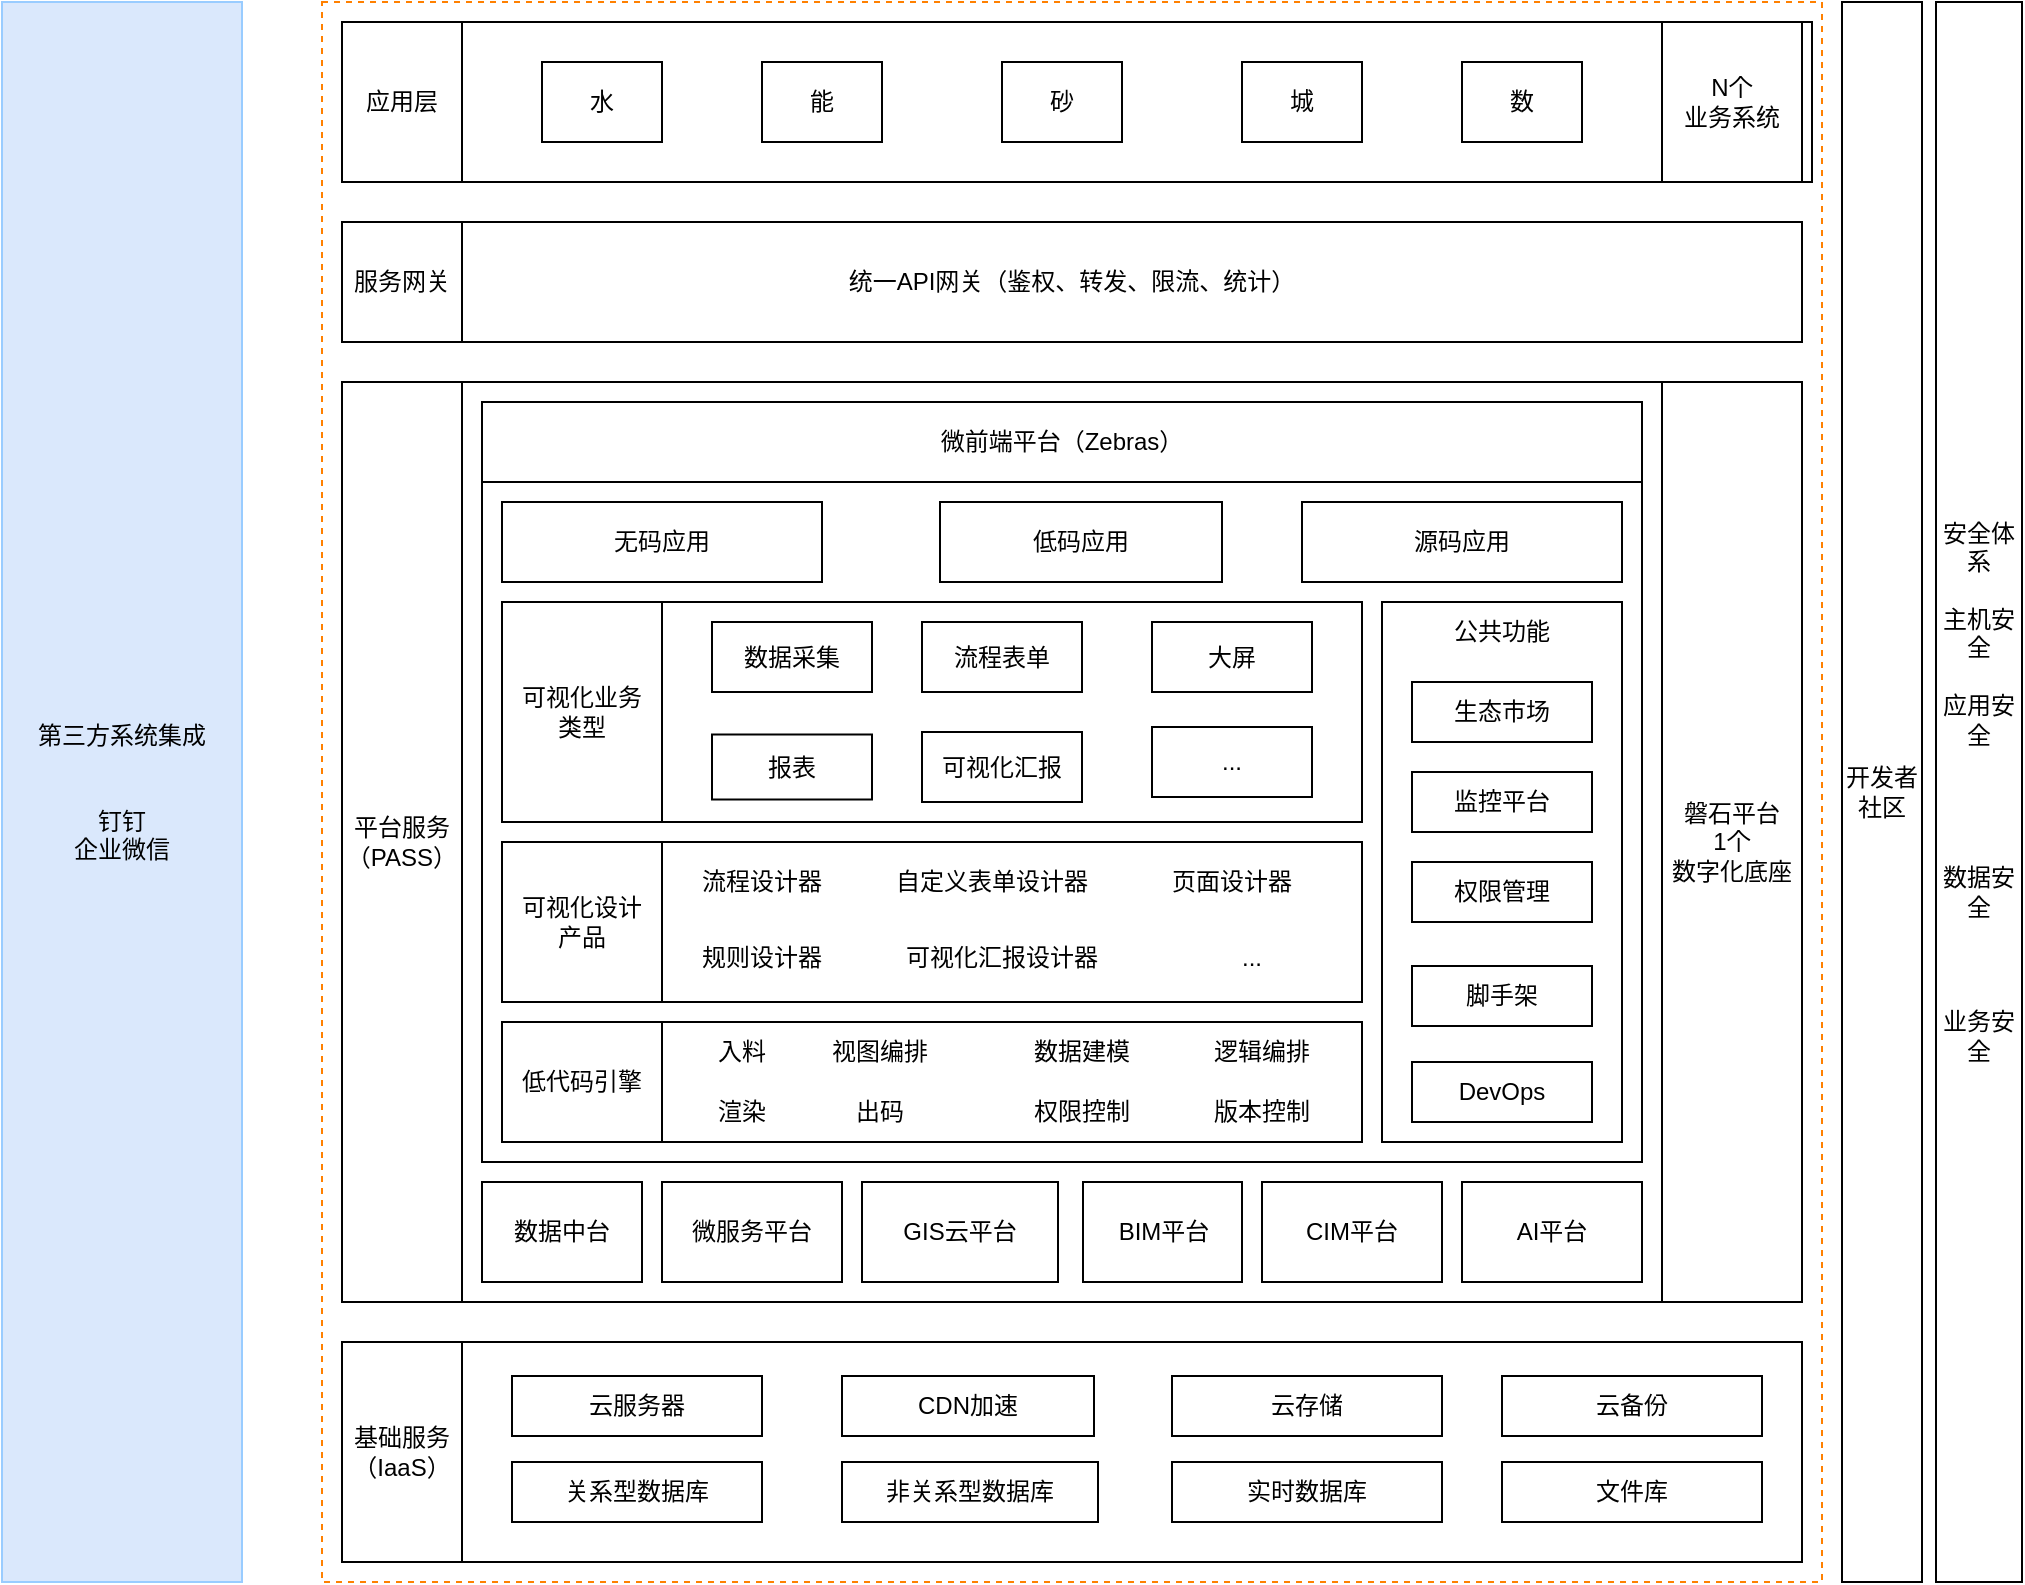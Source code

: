 <mxfile version="24.0.7" type="github">
  <diagram name="第 1 页" id="iJ_StzI4RyBcfN-M5i3P">
    <mxGraphModel dx="2308" dy="826" grid="1" gridSize="10" guides="1" tooltips="1" connect="1" arrows="1" fold="1" page="1" pageScale="1" pageWidth="827" pageHeight="1169" math="0" shadow="0">
      <root>
        <mxCell id="0" />
        <mxCell id="1" parent="0" />
        <mxCell id="yf16CdO8YpfE5HRmcU5y-1" value="" style="rounded=0;whiteSpace=wrap;html=1;fillColor=none;dashed=1;strokeColor=#FF8000;" vertex="1" parent="1">
          <mxGeometry x="20" y="120" width="750" height="790" as="geometry" />
        </mxCell>
        <mxCell id="yf16CdO8YpfE5HRmcU5y-2" value="第三方系统集成&lt;div&gt;&lt;br&gt;&lt;/div&gt;&lt;div&gt;&lt;br&gt;&lt;/div&gt;&lt;div&gt;钉钉&lt;/div&gt;&lt;div&gt;企业微信&lt;/div&gt;" style="rounded=0;whiteSpace=wrap;html=1;fillColor=#dae8fc;strokeColor=#99CCFF;" vertex="1" parent="1">
          <mxGeometry x="-140" y="120" width="120" height="790" as="geometry" />
        </mxCell>
        <mxCell id="yf16CdO8YpfE5HRmcU5y-3" value="" style="rounded=0;whiteSpace=wrap;html=1;" vertex="1" parent="1">
          <mxGeometry x="35" y="130" width="730" height="80" as="geometry" />
        </mxCell>
        <mxCell id="yf16CdO8YpfE5HRmcU5y-6" value="" style="rounded=0;whiteSpace=wrap;html=1;" vertex="1" parent="1">
          <mxGeometry x="30" y="790" width="730" height="110" as="geometry" />
        </mxCell>
        <mxCell id="yf16CdO8YpfE5HRmcU5y-7" value="开发者社区" style="rounded=0;whiteSpace=wrap;html=1;" vertex="1" parent="1">
          <mxGeometry x="780" y="120" width="40" height="790" as="geometry" />
        </mxCell>
        <mxCell id="yf16CdO8YpfE5HRmcU5y-8" value="安全体系&lt;div&gt;&lt;br&gt;&lt;/div&gt;&lt;div&gt;主机安全&lt;/div&gt;&lt;div&gt;&lt;br&gt;&lt;/div&gt;&lt;div&gt;应用安全&lt;/div&gt;&lt;div&gt;&lt;br&gt;&lt;/div&gt;&lt;div&gt;&lt;br&gt;&lt;/div&gt;&lt;div&gt;&lt;br&gt;&lt;/div&gt;&lt;div&gt;&lt;br&gt;&lt;/div&gt;&lt;div&gt;数据安全&lt;/div&gt;&lt;div&gt;&lt;br&gt;&lt;/div&gt;&lt;div&gt;&lt;br&gt;&lt;/div&gt;&lt;div&gt;&lt;br&gt;&lt;/div&gt;&lt;div&gt;业务安全&lt;/div&gt;" style="rounded=0;whiteSpace=wrap;html=1;" vertex="1" parent="1">
          <mxGeometry x="827" y="120" width="43" height="790" as="geometry" />
        </mxCell>
        <mxCell id="yf16CdO8YpfE5HRmcU5y-9" value="基础服务&lt;div&gt;（IaaS）&lt;/div&gt;" style="rounded=0;whiteSpace=wrap;html=1;" vertex="1" parent="1">
          <mxGeometry x="30" y="790" width="60" height="110" as="geometry" />
        </mxCell>
        <mxCell id="yf16CdO8YpfE5HRmcU5y-11" value="云服务器" style="rounded=0;whiteSpace=wrap;html=1;" vertex="1" parent="1">
          <mxGeometry x="115" y="807" width="125" height="30" as="geometry" />
        </mxCell>
        <mxCell id="yf16CdO8YpfE5HRmcU5y-12" value="CDN加速" style="rounded=0;whiteSpace=wrap;html=1;" vertex="1" parent="1">
          <mxGeometry x="280" y="807" width="126" height="30" as="geometry" />
        </mxCell>
        <mxCell id="yf16CdO8YpfE5HRmcU5y-13" value="云存储" style="rounded=0;whiteSpace=wrap;html=1;" vertex="1" parent="1">
          <mxGeometry x="445" y="807" width="135" height="30" as="geometry" />
        </mxCell>
        <mxCell id="yf16CdO8YpfE5HRmcU5y-14" value="云备份" style="rounded=0;whiteSpace=wrap;html=1;" vertex="1" parent="1">
          <mxGeometry x="610" y="807" width="130" height="30" as="geometry" />
        </mxCell>
        <mxCell id="yf16CdO8YpfE5HRmcU5y-15" value="关系型数据库" style="rounded=0;whiteSpace=wrap;html=1;" vertex="1" parent="1">
          <mxGeometry x="115" y="850" width="125" height="30" as="geometry" />
        </mxCell>
        <mxCell id="yf16CdO8YpfE5HRmcU5y-16" value="非关系型数据库" style="rounded=0;whiteSpace=wrap;html=1;" vertex="1" parent="1">
          <mxGeometry x="280" y="850" width="128" height="30" as="geometry" />
        </mxCell>
        <mxCell id="yf16CdO8YpfE5HRmcU5y-17" value="实时数据库" style="rounded=0;whiteSpace=wrap;html=1;" vertex="1" parent="1">
          <mxGeometry x="445" y="850" width="135" height="30" as="geometry" />
        </mxCell>
        <mxCell id="yf16CdO8YpfE5HRmcU5y-18" value="文件库" style="rounded=0;whiteSpace=wrap;html=1;" vertex="1" parent="1">
          <mxGeometry x="610" y="850" width="130" height="30" as="geometry" />
        </mxCell>
        <mxCell id="yf16CdO8YpfE5HRmcU5y-30" value="&lt;div&gt;应用层&lt;/div&gt;" style="rounded=0;whiteSpace=wrap;html=1;" vertex="1" parent="1">
          <mxGeometry x="30" y="130" width="60" height="80" as="geometry" />
        </mxCell>
        <mxCell id="yf16CdO8YpfE5HRmcU5y-31" value="" style="rounded=0;whiteSpace=wrap;html=1;" vertex="1" parent="1">
          <mxGeometry x="30" y="310" width="730" height="460" as="geometry" />
        </mxCell>
        <mxCell id="yf16CdO8YpfE5HRmcU5y-19" value="磐石平台&lt;div&gt;1个&lt;/div&gt;&lt;div&gt;数字化底座&lt;/div&gt;" style="rounded=0;whiteSpace=wrap;html=1;" vertex="1" parent="1">
          <mxGeometry x="690" y="310" width="70" height="460" as="geometry" />
        </mxCell>
        <mxCell id="yf16CdO8YpfE5HRmcU5y-32" value="平台服务&lt;div&gt;（PASS）&lt;/div&gt;" style="rounded=0;whiteSpace=wrap;html=1;" vertex="1" parent="1">
          <mxGeometry x="30" y="310" width="60" height="460" as="geometry" />
        </mxCell>
        <mxCell id="yf16CdO8YpfE5HRmcU5y-33" value="统一API网关（鉴权、转发、限流、统计）" style="rounded=0;whiteSpace=wrap;html=1;" vertex="1" parent="1">
          <mxGeometry x="30" y="230" width="730" height="60" as="geometry" />
        </mxCell>
        <mxCell id="yf16CdO8YpfE5HRmcU5y-34" value="&lt;div&gt;服务网关&lt;/div&gt;" style="rounded=0;whiteSpace=wrap;html=1;" vertex="1" parent="1">
          <mxGeometry x="30" y="230" width="60" height="60" as="geometry" />
        </mxCell>
        <mxCell id="yf16CdO8YpfE5HRmcU5y-35" value="水" style="rounded=0;whiteSpace=wrap;html=1;" vertex="1" parent="1">
          <mxGeometry x="130" y="150" width="60" height="40" as="geometry" />
        </mxCell>
        <mxCell id="yf16CdO8YpfE5HRmcU5y-36" value="能" style="rounded=0;whiteSpace=wrap;html=1;" vertex="1" parent="1">
          <mxGeometry x="240" y="150" width="60" height="40" as="geometry" />
        </mxCell>
        <mxCell id="yf16CdO8YpfE5HRmcU5y-37" value="砂" style="rounded=0;whiteSpace=wrap;html=1;" vertex="1" parent="1">
          <mxGeometry x="360" y="150" width="60" height="40" as="geometry" />
        </mxCell>
        <mxCell id="yf16CdO8YpfE5HRmcU5y-38" value="城" style="rounded=0;whiteSpace=wrap;html=1;" vertex="1" parent="1">
          <mxGeometry x="480" y="150" width="60" height="40" as="geometry" />
        </mxCell>
        <mxCell id="yf16CdO8YpfE5HRmcU5y-39" value="数" style="rounded=0;whiteSpace=wrap;html=1;" vertex="1" parent="1">
          <mxGeometry x="590" y="150" width="60" height="40" as="geometry" />
        </mxCell>
        <mxCell id="yf16CdO8YpfE5HRmcU5y-40" value="&lt;div&gt;N个&lt;/div&gt;&lt;div&gt;业务系统&lt;/div&gt;" style="rounded=0;whiteSpace=wrap;html=1;" vertex="1" parent="1">
          <mxGeometry x="690" y="130" width="70" height="80" as="geometry" />
        </mxCell>
        <mxCell id="yf16CdO8YpfE5HRmcU5y-42" value="微服务平台" style="rounded=0;whiteSpace=wrap;html=1;" vertex="1" parent="1">
          <mxGeometry x="190" y="710" width="90" height="50" as="geometry" />
        </mxCell>
        <mxCell id="yf16CdO8YpfE5HRmcU5y-43" value="数据中台" style="rounded=0;whiteSpace=wrap;html=1;" vertex="1" parent="1">
          <mxGeometry x="100" y="710" width="80" height="50" as="geometry" />
        </mxCell>
        <mxCell id="yf16CdO8YpfE5HRmcU5y-44" value="" style="rounded=0;whiteSpace=wrap;html=1;" vertex="1" parent="1">
          <mxGeometry x="100" y="320" width="580" height="380" as="geometry" />
        </mxCell>
        <mxCell id="yf16CdO8YpfE5HRmcU5y-47" value="微前端平台（Zebras）" style="rounded=0;whiteSpace=wrap;html=1;" vertex="1" parent="1">
          <mxGeometry x="100" y="320" width="580" height="40" as="geometry" />
        </mxCell>
        <mxCell id="yf16CdO8YpfE5HRmcU5y-48" value="&lt;div&gt;&lt;br&gt;&lt;/div&gt;" style="rounded=0;whiteSpace=wrap;html=1;" vertex="1" parent="1">
          <mxGeometry x="550" y="420" width="120" height="270" as="geometry" />
        </mxCell>
        <mxCell id="yf16CdO8YpfE5HRmcU5y-49" value="生态市场" style="rounded=0;whiteSpace=wrap;html=1;" vertex="1" parent="1">
          <mxGeometry x="565" y="460" width="90" height="30" as="geometry" />
        </mxCell>
        <mxCell id="yf16CdO8YpfE5HRmcU5y-50" value="监控平台" style="rounded=0;whiteSpace=wrap;html=1;" vertex="1" parent="1">
          <mxGeometry x="565" y="505" width="90" height="30" as="geometry" />
        </mxCell>
        <mxCell id="yf16CdO8YpfE5HRmcU5y-51" value="权限管理" style="rounded=0;whiteSpace=wrap;html=1;" vertex="1" parent="1">
          <mxGeometry x="565" y="550" width="90" height="30" as="geometry" />
        </mxCell>
        <mxCell id="yf16CdO8YpfE5HRmcU5y-52" value="脚手架" style="rounded=0;whiteSpace=wrap;html=1;" vertex="1" parent="1">
          <mxGeometry x="565" y="602" width="90" height="30" as="geometry" />
        </mxCell>
        <mxCell id="yf16CdO8YpfE5HRmcU5y-53" value="DevOps" style="rounded=0;whiteSpace=wrap;html=1;" vertex="1" parent="1">
          <mxGeometry x="565" y="650" width="90" height="30" as="geometry" />
        </mxCell>
        <mxCell id="yf16CdO8YpfE5HRmcU5y-56" value="公共功能" style="text;html=1;align=center;verticalAlign=middle;whiteSpace=wrap;rounded=0;" vertex="1" parent="1">
          <mxGeometry x="565" y="420" width="90" height="30" as="geometry" />
        </mxCell>
        <mxCell id="yf16CdO8YpfE5HRmcU5y-57" value="" style="rounded=0;whiteSpace=wrap;html=1;" vertex="1" parent="1">
          <mxGeometry x="110" y="630" width="430" height="60" as="geometry" />
        </mxCell>
        <mxCell id="yf16CdO8YpfE5HRmcU5y-58" value="" style="rounded=0;whiteSpace=wrap;html=1;" vertex="1" parent="1">
          <mxGeometry x="110" y="540" width="430" height="80" as="geometry" />
        </mxCell>
        <mxCell id="yf16CdO8YpfE5HRmcU5y-60" value="自定义表单设计器" style="text;html=1;align=center;verticalAlign=middle;whiteSpace=wrap;rounded=0;" vertex="1" parent="1">
          <mxGeometry x="300" y="545" width="110" height="30" as="geometry" />
        </mxCell>
        <mxCell id="yf16CdO8YpfE5HRmcU5y-61" value="页面设计器" style="text;html=1;align=center;verticalAlign=middle;whiteSpace=wrap;rounded=0;" vertex="1" parent="1">
          <mxGeometry x="420" y="545" width="110" height="30" as="geometry" />
        </mxCell>
        <mxCell id="yf16CdO8YpfE5HRmcU5y-74" value="" style="rounded=0;whiteSpace=wrap;html=1;" vertex="1" parent="1">
          <mxGeometry x="110" y="420" width="430" height="110" as="geometry" />
        </mxCell>
        <mxCell id="yf16CdO8YpfE5HRmcU5y-71" value="无码应用" style="rounded=0;whiteSpace=wrap;html=1;" vertex="1" parent="1">
          <mxGeometry x="110" y="370" width="160" height="40" as="geometry" />
        </mxCell>
        <mxCell id="yf16CdO8YpfE5HRmcU5y-72" value="低码应用" style="rounded=0;whiteSpace=wrap;html=1;" vertex="1" parent="1">
          <mxGeometry x="329" y="370" width="141" height="40" as="geometry" />
        </mxCell>
        <mxCell id="yf16CdO8YpfE5HRmcU5y-73" value="源码应用" style="rounded=0;whiteSpace=wrap;html=1;" vertex="1" parent="1">
          <mxGeometry x="510" y="370" width="160" height="40" as="geometry" />
        </mxCell>
        <mxCell id="yf16CdO8YpfE5HRmcU5y-76" value="低代码引擎" style="rounded=0;whiteSpace=wrap;html=1;" vertex="1" parent="1">
          <mxGeometry x="110" y="630" width="80" height="60" as="geometry" />
        </mxCell>
        <mxCell id="yf16CdO8YpfE5HRmcU5y-80" value="流程设计器" style="text;html=1;align=center;verticalAlign=middle;whiteSpace=wrap;rounded=0;" vertex="1" parent="1">
          <mxGeometry x="190" y="545" width="100" height="30" as="geometry" />
        </mxCell>
        <mxCell id="yf16CdO8YpfE5HRmcU5y-85" value="入料" style="text;html=1;align=center;verticalAlign=middle;whiteSpace=wrap;rounded=0;" vertex="1" parent="1">
          <mxGeometry x="200" y="630" width="60" height="30" as="geometry" />
        </mxCell>
        <mxCell id="yf16CdO8YpfE5HRmcU5y-86" value="视图编排" style="text;html=1;align=center;verticalAlign=middle;whiteSpace=wrap;rounded=0;" vertex="1" parent="1">
          <mxGeometry x="269" y="630" width="60" height="30" as="geometry" />
        </mxCell>
        <mxCell id="yf16CdO8YpfE5HRmcU5y-87" value="渲染" style="text;html=1;align=center;verticalAlign=middle;whiteSpace=wrap;rounded=0;" vertex="1" parent="1">
          <mxGeometry x="200" y="660" width="60" height="30" as="geometry" />
        </mxCell>
        <mxCell id="yf16CdO8YpfE5HRmcU5y-88" value="出码" style="text;html=1;align=center;verticalAlign=middle;whiteSpace=wrap;rounded=0;" vertex="1" parent="1">
          <mxGeometry x="269" y="660" width="60" height="30" as="geometry" />
        </mxCell>
        <mxCell id="yf16CdO8YpfE5HRmcU5y-94" value="数据建模" style="text;html=1;align=center;verticalAlign=middle;whiteSpace=wrap;rounded=0;" vertex="1" parent="1">
          <mxGeometry x="370" y="630" width="60" height="30" as="geometry" />
        </mxCell>
        <mxCell id="yf16CdO8YpfE5HRmcU5y-95" value="逻辑编排" style="text;html=1;align=center;verticalAlign=middle;whiteSpace=wrap;rounded=0;" vertex="1" parent="1">
          <mxGeometry x="460" y="630" width="60" height="30" as="geometry" />
        </mxCell>
        <mxCell id="yf16CdO8YpfE5HRmcU5y-96" value="权限控制" style="text;html=1;align=center;verticalAlign=middle;whiteSpace=wrap;rounded=0;" vertex="1" parent="1">
          <mxGeometry x="370" y="660" width="60" height="30" as="geometry" />
        </mxCell>
        <mxCell id="yf16CdO8YpfE5HRmcU5y-97" value="版本控制" style="text;html=1;align=center;verticalAlign=middle;whiteSpace=wrap;rounded=0;" vertex="1" parent="1">
          <mxGeometry x="460" y="660" width="60" height="30" as="geometry" />
        </mxCell>
        <mxCell id="yf16CdO8YpfE5HRmcU5y-103" value="报表" style="rounded=0;whiteSpace=wrap;html=1;" vertex="1" parent="1">
          <mxGeometry x="215" y="486.25" width="80" height="32.5" as="geometry" />
        </mxCell>
        <mxCell id="yf16CdO8YpfE5HRmcU5y-104" value="可视化汇报" style="rounded=0;whiteSpace=wrap;html=1;" vertex="1" parent="1">
          <mxGeometry x="320" y="485" width="80" height="35" as="geometry" />
        </mxCell>
        <mxCell id="yf16CdO8YpfE5HRmcU5y-105" value="数据采集" style="rounded=0;whiteSpace=wrap;html=1;" vertex="1" parent="1">
          <mxGeometry x="215" y="430" width="80" height="35" as="geometry" />
        </mxCell>
        <mxCell id="yf16CdO8YpfE5HRmcU5y-106" value="流程表单" style="rounded=0;whiteSpace=wrap;html=1;" vertex="1" parent="1">
          <mxGeometry x="320" y="430" width="80" height="35" as="geometry" />
        </mxCell>
        <mxCell id="yf16CdO8YpfE5HRmcU5y-107" value="大屏" style="rounded=0;whiteSpace=wrap;html=1;" vertex="1" parent="1">
          <mxGeometry x="435" y="430" width="80" height="35" as="geometry" />
        </mxCell>
        <mxCell id="yf16CdO8YpfE5HRmcU5y-108" value="可视化设计&lt;div&gt;产品&lt;/div&gt;" style="rounded=0;whiteSpace=wrap;html=1;" vertex="1" parent="1">
          <mxGeometry x="110" y="540" width="80" height="80" as="geometry" />
        </mxCell>
        <mxCell id="yf16CdO8YpfE5HRmcU5y-110" value="可视化汇报设计器" style="text;html=1;align=center;verticalAlign=middle;whiteSpace=wrap;rounded=0;" vertex="1" parent="1">
          <mxGeometry x="305" y="582.5" width="110" height="30" as="geometry" />
        </mxCell>
        <mxCell id="yf16CdO8YpfE5HRmcU5y-111" value="..." style="text;html=1;align=center;verticalAlign=middle;whiteSpace=wrap;rounded=0;" vertex="1" parent="1">
          <mxGeometry x="430" y="582.5" width="110" height="30" as="geometry" />
        </mxCell>
        <mxCell id="yf16CdO8YpfE5HRmcU5y-112" value="GIS云平台" style="rounded=0;whiteSpace=wrap;html=1;" vertex="1" parent="1">
          <mxGeometry x="290" y="710" width="98" height="50" as="geometry" />
        </mxCell>
        <mxCell id="yf16CdO8YpfE5HRmcU5y-113" value="BIM平台" style="rounded=0;whiteSpace=wrap;html=1;" vertex="1" parent="1">
          <mxGeometry x="400.5" y="710" width="79.5" height="50" as="geometry" />
        </mxCell>
        <mxCell id="yf16CdO8YpfE5HRmcU5y-114" value="CIM平台" style="rounded=0;whiteSpace=wrap;html=1;" vertex="1" parent="1">
          <mxGeometry x="490" y="710" width="90" height="50" as="geometry" />
        </mxCell>
        <mxCell id="yf16CdO8YpfE5HRmcU5y-115" value="AI平台" style="rounded=0;whiteSpace=wrap;html=1;" vertex="1" parent="1">
          <mxGeometry x="590" y="710" width="90" height="50" as="geometry" />
        </mxCell>
        <mxCell id="yf16CdO8YpfE5HRmcU5y-117" value="可视化业务&lt;div&gt;类型&lt;/div&gt;" style="rounded=0;whiteSpace=wrap;html=1;" vertex="1" parent="1">
          <mxGeometry x="110" y="420" width="80" height="110" as="geometry" />
        </mxCell>
        <mxCell id="yf16CdO8YpfE5HRmcU5y-119" value="..." style="rounded=0;whiteSpace=wrap;html=1;" vertex="1" parent="1">
          <mxGeometry x="435" y="482.5" width="80" height="35" as="geometry" />
        </mxCell>
        <mxCell id="yf16CdO8YpfE5HRmcU5y-122" value="规则设计器" style="text;html=1;align=center;verticalAlign=middle;whiteSpace=wrap;rounded=0;" vertex="1" parent="1">
          <mxGeometry x="185" y="580" width="110" height="35" as="geometry" />
        </mxCell>
      </root>
    </mxGraphModel>
  </diagram>
</mxfile>
